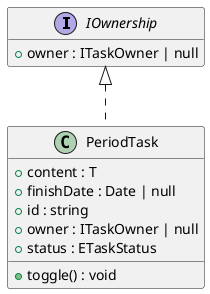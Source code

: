 @startuml
hide empty methods
hide empty fields
interface "IOwnership" {
    +owner : ITaskOwner | null
}
class "PeriodTask" {
    +content : T
    +finishDate : Date | null
    +id : string
    +owner : ITaskOwner | null
    +status : ETaskStatus
    +toggle() : void
}
"IOwnership" <|.. "PeriodTask"
@enduml